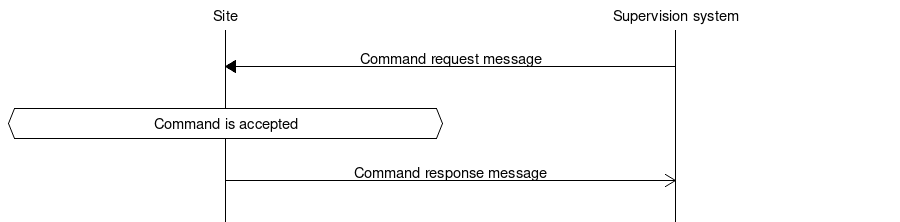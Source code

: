 # MSC for Command request/response

msc {
  hscale = "1.5", arcgradient = "0";

  Site, "Supervision system";

  |||;
  Site<="Supervision system" [ label = "Command request message" ];
  |||;
  Site abox Site [ label = "Command is accepted" ];
  |||;
  Site=>>"Supervision system" [ label = "Command response message" ];
  |||;
}
